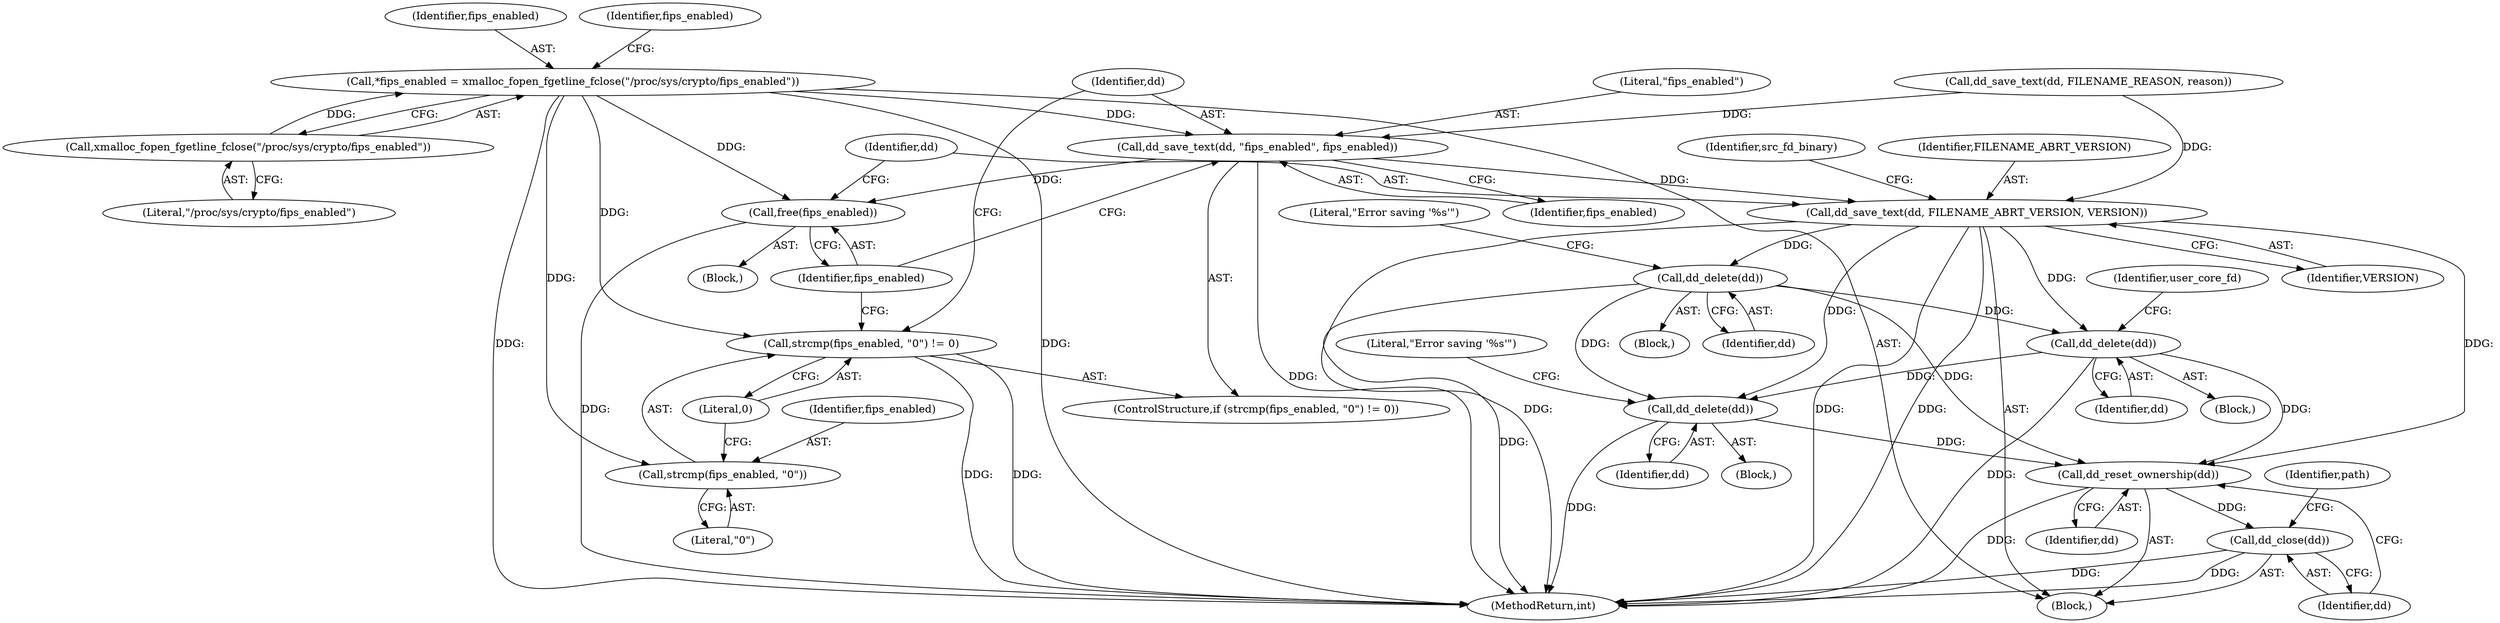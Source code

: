 digraph "0_abrt_8939398b82006ba1fec4ed491339fc075f43fc7c_1@API" {
"1000853" [label="(Call,*fips_enabled = xmalloc_fopen_fgetline_fclose(\"/proc/sys/crypto/fips_enabled\"))"];
"1000855" [label="(Call,xmalloc_fopen_fgetline_fclose(\"/proc/sys/crypto/fips_enabled\"))"];
"1000861" [label="(Call,strcmp(fips_enabled, \"0\") != 0)"];
"1000862" [label="(Call,strcmp(fips_enabled, \"0\"))"];
"1000866" [label="(Call,dd_save_text(dd, \"fips_enabled\", fips_enabled))"];
"1000870" [label="(Call,free(fips_enabled))"];
"1000872" [label="(Call,dd_save_text(dd, FILENAME_ABRT_VERSION, VERSION))"];
"1000908" [label="(Call,dd_delete(dd))"];
"1000945" [label="(Call,dd_delete(dd))"];
"1001056" [label="(Call,dd_delete(dd))"];
"1001063" [label="(Call,dd_reset_ownership(dd))"];
"1001065" [label="(Call,dd_close(dd))"];
"1000853" [label="(Call,*fips_enabled = xmalloc_fopen_fgetline_fclose(\"/proc/sys/crypto/fips_enabled\"))"];
"1000949" [label="(Identifier,user_core_fd)"];
"1000908" [label="(Call,dd_delete(dd))"];
"1000945" [label="(Call,dd_delete(dd))"];
"1000832" [label="(Call,dd_save_text(dd, FILENAME_REASON, reason))"];
"1000861" [label="(Call,strcmp(fips_enabled, \"0\") != 0)"];
"1000866" [label="(Call,dd_save_text(dd, \"fips_enabled\", fips_enabled))"];
"1000870" [label="(Call,free(fips_enabled))"];
"1000878" [label="(Identifier,src_fd_binary)"];
"1000911" [label="(Literal,\"Error saving '%s'\")"];
"1000865" [label="(Literal,0)"];
"1000874" [label="(Identifier,FILENAME_ABRT_VERSION)"];
"1001059" [label="(Literal,\"Error saving '%s'\")"];
"1001228" [label="(MethodReturn,int)"];
"1000873" [label="(Identifier,dd)"];
"1001057" [label="(Identifier,dd)"];
"1000650" [label="(Block,)"];
"1000856" [label="(Literal,\"/proc/sys/crypto/fips_enabled\")"];
"1000854" [label="(Identifier,fips_enabled)"];
"1000855" [label="(Call,xmalloc_fopen_fgetline_fclose(\"/proc/sys/crypto/fips_enabled\"))"];
"1000871" [label="(Identifier,fips_enabled)"];
"1000858" [label="(Identifier,fips_enabled)"];
"1001064" [label="(Identifier,dd)"];
"1000875" [label="(Identifier,VERSION)"];
"1000863" [label="(Identifier,fips_enabled)"];
"1001056" [label="(Call,dd_delete(dd))"];
"1001063" [label="(Call,dd_reset_ownership(dd))"];
"1000859" [label="(Block,)"];
"1000946" [label="(Identifier,dd)"];
"1000907" [label="(Block,)"];
"1000868" [label="(Literal,\"fips_enabled\")"];
"1000860" [label="(ControlStructure,if (strcmp(fips_enabled, \"0\") != 0))"];
"1000867" [label="(Identifier,dd)"];
"1001069" [label="(Identifier,path)"];
"1001066" [label="(Identifier,dd)"];
"1000862" [label="(Call,strcmp(fips_enabled, \"0\"))"];
"1000942" [label="(Block,)"];
"1000909" [label="(Identifier,dd)"];
"1000864" [label="(Literal,\"0\")"];
"1000872" [label="(Call,dd_save_text(dd, FILENAME_ABRT_VERSION, VERSION))"];
"1001065" [label="(Call,dd_close(dd))"];
"1000869" [label="(Identifier,fips_enabled)"];
"1001055" [label="(Block,)"];
"1000853" -> "1000650"  [label="AST: "];
"1000853" -> "1000855"  [label="CFG: "];
"1000854" -> "1000853"  [label="AST: "];
"1000855" -> "1000853"  [label="AST: "];
"1000858" -> "1000853"  [label="CFG: "];
"1000853" -> "1001228"  [label="DDG: "];
"1000853" -> "1001228"  [label="DDG: "];
"1000855" -> "1000853"  [label="DDG: "];
"1000853" -> "1000861"  [label="DDG: "];
"1000853" -> "1000862"  [label="DDG: "];
"1000853" -> "1000866"  [label="DDG: "];
"1000853" -> "1000870"  [label="DDG: "];
"1000855" -> "1000856"  [label="CFG: "];
"1000856" -> "1000855"  [label="AST: "];
"1000861" -> "1000860"  [label="AST: "];
"1000861" -> "1000865"  [label="CFG: "];
"1000862" -> "1000861"  [label="AST: "];
"1000865" -> "1000861"  [label="AST: "];
"1000867" -> "1000861"  [label="CFG: "];
"1000871" -> "1000861"  [label="CFG: "];
"1000861" -> "1001228"  [label="DDG: "];
"1000861" -> "1001228"  [label="DDG: "];
"1000862" -> "1000864"  [label="CFG: "];
"1000863" -> "1000862"  [label="AST: "];
"1000864" -> "1000862"  [label="AST: "];
"1000865" -> "1000862"  [label="CFG: "];
"1000866" -> "1000860"  [label="AST: "];
"1000866" -> "1000869"  [label="CFG: "];
"1000867" -> "1000866"  [label="AST: "];
"1000868" -> "1000866"  [label="AST: "];
"1000869" -> "1000866"  [label="AST: "];
"1000871" -> "1000866"  [label="CFG: "];
"1000866" -> "1001228"  [label="DDG: "];
"1000832" -> "1000866"  [label="DDG: "];
"1000866" -> "1000870"  [label="DDG: "];
"1000866" -> "1000872"  [label="DDG: "];
"1000870" -> "1000859"  [label="AST: "];
"1000870" -> "1000871"  [label="CFG: "];
"1000871" -> "1000870"  [label="AST: "];
"1000873" -> "1000870"  [label="CFG: "];
"1000870" -> "1001228"  [label="DDG: "];
"1000872" -> "1000650"  [label="AST: "];
"1000872" -> "1000875"  [label="CFG: "];
"1000873" -> "1000872"  [label="AST: "];
"1000874" -> "1000872"  [label="AST: "];
"1000875" -> "1000872"  [label="AST: "];
"1000878" -> "1000872"  [label="CFG: "];
"1000872" -> "1001228"  [label="DDG: "];
"1000872" -> "1001228"  [label="DDG: "];
"1000872" -> "1001228"  [label="DDG: "];
"1000832" -> "1000872"  [label="DDG: "];
"1000872" -> "1000908"  [label="DDG: "];
"1000872" -> "1000945"  [label="DDG: "];
"1000872" -> "1001056"  [label="DDG: "];
"1000872" -> "1001063"  [label="DDG: "];
"1000908" -> "1000907"  [label="AST: "];
"1000908" -> "1000909"  [label="CFG: "];
"1000909" -> "1000908"  [label="AST: "];
"1000911" -> "1000908"  [label="CFG: "];
"1000908" -> "1001228"  [label="DDG: "];
"1000908" -> "1000945"  [label="DDG: "];
"1000908" -> "1001056"  [label="DDG: "];
"1000908" -> "1001063"  [label="DDG: "];
"1000945" -> "1000942"  [label="AST: "];
"1000945" -> "1000946"  [label="CFG: "];
"1000946" -> "1000945"  [label="AST: "];
"1000949" -> "1000945"  [label="CFG: "];
"1000945" -> "1001228"  [label="DDG: "];
"1000945" -> "1001056"  [label="DDG: "];
"1000945" -> "1001063"  [label="DDG: "];
"1001056" -> "1001055"  [label="AST: "];
"1001056" -> "1001057"  [label="CFG: "];
"1001057" -> "1001056"  [label="AST: "];
"1001059" -> "1001056"  [label="CFG: "];
"1001056" -> "1001228"  [label="DDG: "];
"1001056" -> "1001063"  [label="DDG: "];
"1001063" -> "1000650"  [label="AST: "];
"1001063" -> "1001064"  [label="CFG: "];
"1001064" -> "1001063"  [label="AST: "];
"1001066" -> "1001063"  [label="CFG: "];
"1001063" -> "1001228"  [label="DDG: "];
"1001063" -> "1001065"  [label="DDG: "];
"1001065" -> "1000650"  [label="AST: "];
"1001065" -> "1001066"  [label="CFG: "];
"1001066" -> "1001065"  [label="AST: "];
"1001069" -> "1001065"  [label="CFG: "];
"1001065" -> "1001228"  [label="DDG: "];
"1001065" -> "1001228"  [label="DDG: "];
}

